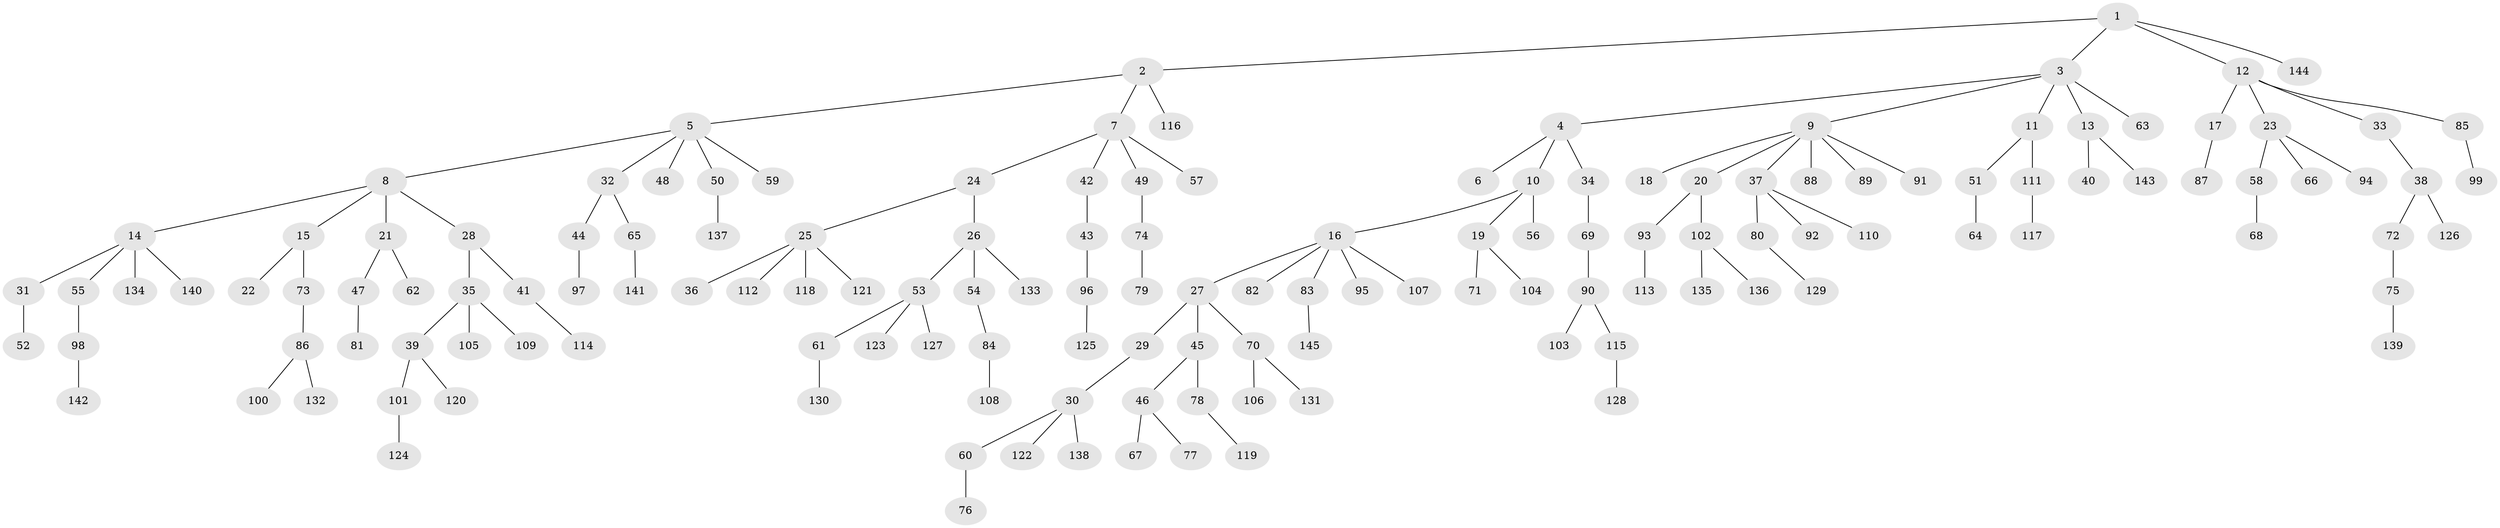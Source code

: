 // Generated by graph-tools (version 1.1) at 2025/11/02/27/25 16:11:28]
// undirected, 145 vertices, 144 edges
graph export_dot {
graph [start="1"]
  node [color=gray90,style=filled];
  1;
  2;
  3;
  4;
  5;
  6;
  7;
  8;
  9;
  10;
  11;
  12;
  13;
  14;
  15;
  16;
  17;
  18;
  19;
  20;
  21;
  22;
  23;
  24;
  25;
  26;
  27;
  28;
  29;
  30;
  31;
  32;
  33;
  34;
  35;
  36;
  37;
  38;
  39;
  40;
  41;
  42;
  43;
  44;
  45;
  46;
  47;
  48;
  49;
  50;
  51;
  52;
  53;
  54;
  55;
  56;
  57;
  58;
  59;
  60;
  61;
  62;
  63;
  64;
  65;
  66;
  67;
  68;
  69;
  70;
  71;
  72;
  73;
  74;
  75;
  76;
  77;
  78;
  79;
  80;
  81;
  82;
  83;
  84;
  85;
  86;
  87;
  88;
  89;
  90;
  91;
  92;
  93;
  94;
  95;
  96;
  97;
  98;
  99;
  100;
  101;
  102;
  103;
  104;
  105;
  106;
  107;
  108;
  109;
  110;
  111;
  112;
  113;
  114;
  115;
  116;
  117;
  118;
  119;
  120;
  121;
  122;
  123;
  124;
  125;
  126;
  127;
  128;
  129;
  130;
  131;
  132;
  133;
  134;
  135;
  136;
  137;
  138;
  139;
  140;
  141;
  142;
  143;
  144;
  145;
  1 -- 2;
  1 -- 3;
  1 -- 12;
  1 -- 144;
  2 -- 5;
  2 -- 7;
  2 -- 116;
  3 -- 4;
  3 -- 9;
  3 -- 11;
  3 -- 13;
  3 -- 63;
  4 -- 6;
  4 -- 10;
  4 -- 34;
  5 -- 8;
  5 -- 32;
  5 -- 48;
  5 -- 50;
  5 -- 59;
  7 -- 24;
  7 -- 42;
  7 -- 49;
  7 -- 57;
  8 -- 14;
  8 -- 15;
  8 -- 21;
  8 -- 28;
  9 -- 18;
  9 -- 20;
  9 -- 37;
  9 -- 88;
  9 -- 89;
  9 -- 91;
  10 -- 16;
  10 -- 19;
  10 -- 56;
  11 -- 51;
  11 -- 111;
  12 -- 17;
  12 -- 23;
  12 -- 33;
  12 -- 85;
  13 -- 40;
  13 -- 143;
  14 -- 31;
  14 -- 55;
  14 -- 134;
  14 -- 140;
  15 -- 22;
  15 -- 73;
  16 -- 27;
  16 -- 82;
  16 -- 83;
  16 -- 95;
  16 -- 107;
  17 -- 87;
  19 -- 71;
  19 -- 104;
  20 -- 93;
  20 -- 102;
  21 -- 47;
  21 -- 62;
  23 -- 58;
  23 -- 66;
  23 -- 94;
  24 -- 25;
  24 -- 26;
  25 -- 36;
  25 -- 112;
  25 -- 118;
  25 -- 121;
  26 -- 53;
  26 -- 54;
  26 -- 133;
  27 -- 29;
  27 -- 45;
  27 -- 70;
  28 -- 35;
  28 -- 41;
  29 -- 30;
  30 -- 60;
  30 -- 122;
  30 -- 138;
  31 -- 52;
  32 -- 44;
  32 -- 65;
  33 -- 38;
  34 -- 69;
  35 -- 39;
  35 -- 105;
  35 -- 109;
  37 -- 80;
  37 -- 92;
  37 -- 110;
  38 -- 72;
  38 -- 126;
  39 -- 101;
  39 -- 120;
  41 -- 114;
  42 -- 43;
  43 -- 96;
  44 -- 97;
  45 -- 46;
  45 -- 78;
  46 -- 67;
  46 -- 77;
  47 -- 81;
  49 -- 74;
  50 -- 137;
  51 -- 64;
  53 -- 61;
  53 -- 123;
  53 -- 127;
  54 -- 84;
  55 -- 98;
  58 -- 68;
  60 -- 76;
  61 -- 130;
  65 -- 141;
  69 -- 90;
  70 -- 106;
  70 -- 131;
  72 -- 75;
  73 -- 86;
  74 -- 79;
  75 -- 139;
  78 -- 119;
  80 -- 129;
  83 -- 145;
  84 -- 108;
  85 -- 99;
  86 -- 100;
  86 -- 132;
  90 -- 103;
  90 -- 115;
  93 -- 113;
  96 -- 125;
  98 -- 142;
  101 -- 124;
  102 -- 135;
  102 -- 136;
  111 -- 117;
  115 -- 128;
}

